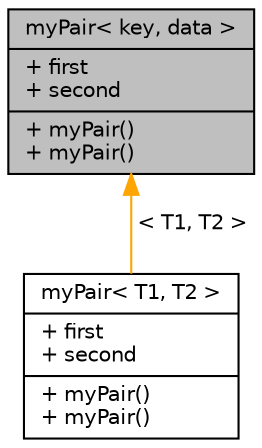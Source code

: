 digraph "myPair&lt; key, data &gt;"
{
 // INTERACTIVE_SVG=YES
 // LATEX_PDF_SIZE
  bgcolor="transparent";
  edge [fontname="Helvetica",fontsize="10",labelfontname="Helvetica",labelfontsize="10"];
  node [fontname="Helvetica",fontsize="10",shape=record];
  Node1 [label="{myPair\< key, data \>\n|+ first\l+ second\l|+ myPair()\l+ myPair()\l}",height=0.2,width=0.4,color="black", fillcolor="grey75", style="filled", fontcolor="black",tooltip="myPair stucture is a pair that holds the key, and the data. It is initialised with the key and data i..."];
  Node1 -> Node2 [dir="back",color="orange",fontsize="10",style="solid",label=" \< T1, T2 \>" ,fontname="Helvetica"];
  Node2 [label="{myPair\< T1, T2 \>\n|+ first\l+ second\l|+ myPair()\l+ myPair()\l}",height=0.2,width=0.4,color="black",URL="$structmy_pair.html",tooltip=" "];
}
